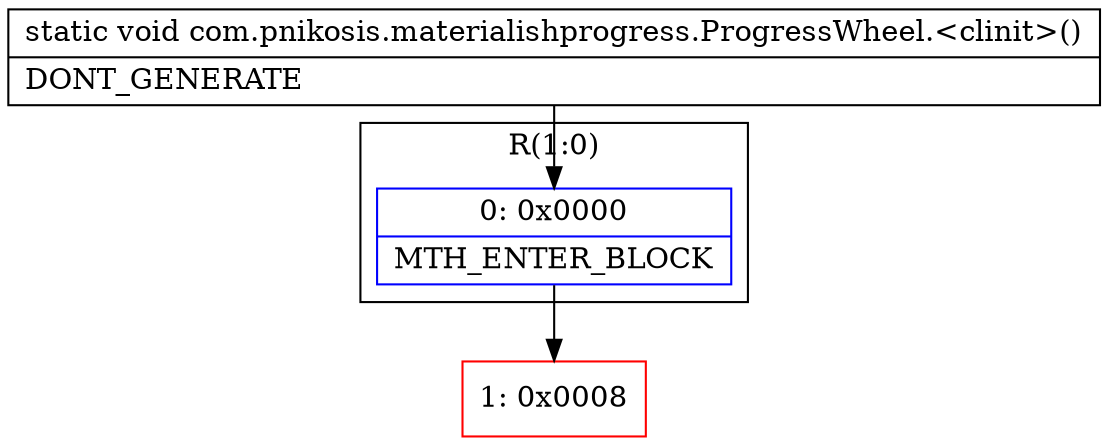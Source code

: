 digraph "CFG forcom.pnikosis.materialishprogress.ProgressWheel.\<clinit\>()V" {
subgraph cluster_Region_693410128 {
label = "R(1:0)";
node [shape=record,color=blue];
Node_0 [shape=record,label="{0\:\ 0x0000|MTH_ENTER_BLOCK\l}"];
}
Node_1 [shape=record,color=red,label="{1\:\ 0x0008}"];
MethodNode[shape=record,label="{static void com.pnikosis.materialishprogress.ProgressWheel.\<clinit\>()  | DONT_GENERATE\l}"];
MethodNode -> Node_0;
Node_0 -> Node_1;
}

